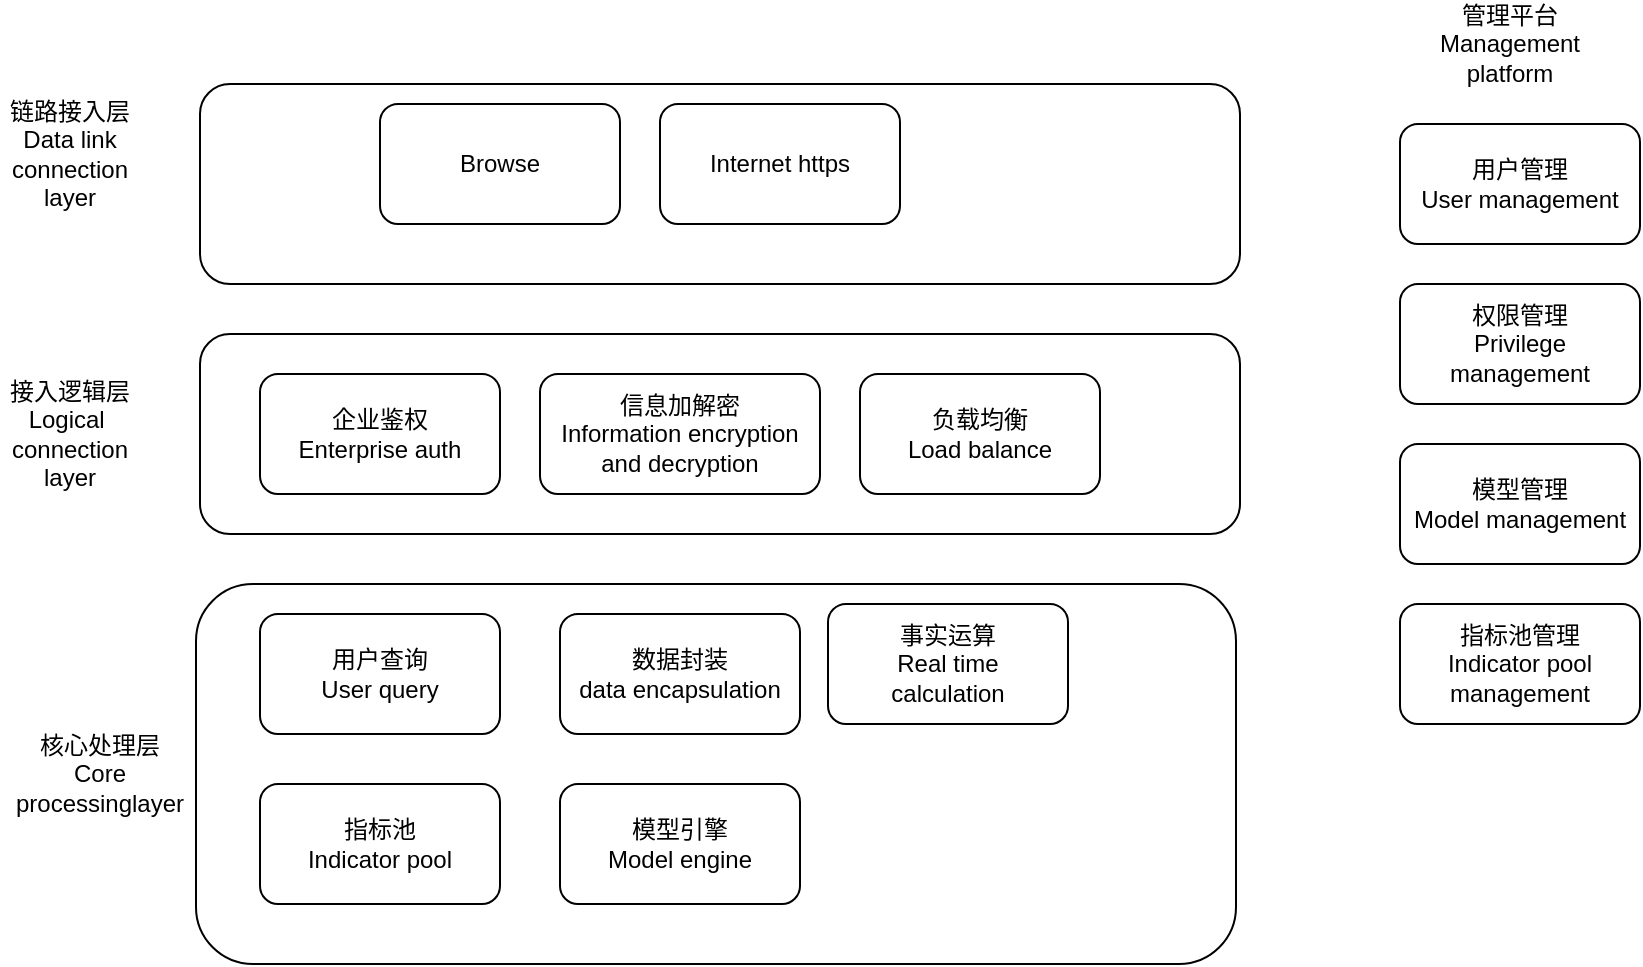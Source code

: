 <mxfile version="13.8.1" type="github"><diagram id="4_7hIKX-5do7LQKLgUZz" name="Page-1"><mxGraphModel dx="1108" dy="394" grid="1" gridSize="10" guides="1" tooltips="1" connect="1" arrows="1" fold="1" page="1" pageScale="1" pageWidth="827" pageHeight="1169" math="0" shadow="0"><root><mxCell id="0"/><mxCell id="1" parent="0"/><mxCell id="XMynrxC5Pl_DYzsq8i4D-1" value="" style="rounded=1;whiteSpace=wrap;html=1;" parent="1" vertex="1"><mxGeometry x="100" y="70" width="520" height="100" as="geometry"/></mxCell><mxCell id="XMynrxC5Pl_DYzsq8i4D-2" value="Browse" style="rounded=1;whiteSpace=wrap;html=1;" parent="1" vertex="1"><mxGeometry x="190" y="80" width="120" height="60" as="geometry"/></mxCell><mxCell id="XMynrxC5Pl_DYzsq8i4D-3" value="链路接入层&lt;br&gt;Data link connection layer" style="text;html=1;strokeColor=none;fillColor=none;align=center;verticalAlign=middle;whiteSpace=wrap;rounded=0;" parent="1" vertex="1"><mxGeometry y="60" width="70" height="90" as="geometry"/></mxCell><mxCell id="XMynrxC5Pl_DYzsq8i4D-4" value="Internet https" style="rounded=1;whiteSpace=wrap;html=1;" parent="1" vertex="1"><mxGeometry x="330" y="80" width="120" height="60" as="geometry"/></mxCell><mxCell id="XMynrxC5Pl_DYzsq8i4D-7" value="接入逻辑层&lt;br&gt;Logical&amp;nbsp; connection layer" style="text;html=1;strokeColor=none;fillColor=none;align=center;verticalAlign=middle;whiteSpace=wrap;rounded=0;" parent="1" vertex="1"><mxGeometry y="200" width="70" height="90" as="geometry"/></mxCell><mxCell id="XMynrxC5Pl_DYzsq8i4D-8" value="" style="rounded=1;whiteSpace=wrap;html=1;" parent="1" vertex="1"><mxGeometry x="100" y="195" width="520" height="100" as="geometry"/></mxCell><mxCell id="XMynrxC5Pl_DYzsq8i4D-9" value="企业鉴权&lt;br&gt;Enterprise auth" style="rounded=1;whiteSpace=wrap;html=1;" parent="1" vertex="1"><mxGeometry x="130" y="215" width="120" height="60" as="geometry"/></mxCell><mxCell id="XMynrxC5Pl_DYzsq8i4D-10" value="信息加解密&lt;br&gt;Information encryption and decryption" style="rounded=1;whiteSpace=wrap;html=1;" parent="1" vertex="1"><mxGeometry x="270" y="215" width="140" height="60" as="geometry"/></mxCell><mxCell id="XMynrxC5Pl_DYzsq8i4D-11" value="负载均衡&lt;br&gt;Load balance" style="rounded=1;whiteSpace=wrap;html=1;" parent="1" vertex="1"><mxGeometry x="430" y="215" width="120" height="60" as="geometry"/></mxCell><mxCell id="XMynrxC5Pl_DYzsq8i4D-12" value="核心处理层&lt;br&gt;Core processinglayer" style="text;html=1;strokeColor=none;fillColor=none;align=center;verticalAlign=middle;whiteSpace=wrap;rounded=0;" parent="1" vertex="1"><mxGeometry y="370" width="100" height="90" as="geometry"/></mxCell><mxCell id="XMynrxC5Pl_DYzsq8i4D-13" value="" style="rounded=1;whiteSpace=wrap;html=1;" parent="1" vertex="1"><mxGeometry x="98" y="320" width="520" height="190" as="geometry"/></mxCell><mxCell id="XMynrxC5Pl_DYzsq8i4D-14" value="用户查询&lt;br&gt;User query" style="rounded=1;whiteSpace=wrap;html=1;" parent="1" vertex="1"><mxGeometry x="130" y="335" width="120" height="60" as="geometry"/></mxCell><mxCell id="XMynrxC5Pl_DYzsq8i4D-15" value="数据封装&lt;br&gt;data encapsulation" style="rounded=1;whiteSpace=wrap;html=1;" parent="1" vertex="1"><mxGeometry x="280" y="335" width="120" height="60" as="geometry"/></mxCell><mxCell id="XMynrxC5Pl_DYzsq8i4D-16" value="事实运算&lt;br&gt;Real time&lt;br&gt;calculation" style="rounded=1;whiteSpace=wrap;html=1;" parent="1" vertex="1"><mxGeometry x="414" y="330" width="120" height="60" as="geometry"/></mxCell><mxCell id="XMynrxC5Pl_DYzsq8i4D-18" value="指标池&lt;br&gt;Indicator pool" style="rounded=1;whiteSpace=wrap;html=1;" parent="1" vertex="1"><mxGeometry x="130" y="420" width="120" height="60" as="geometry"/></mxCell><mxCell id="XMynrxC5Pl_DYzsq8i4D-19" value="模型引擎&lt;br&gt;Model engine" style="rounded=1;whiteSpace=wrap;html=1;" parent="1" vertex="1"><mxGeometry x="280" y="420" width="120" height="60" as="geometry"/></mxCell><mxCell id="XMynrxC5Pl_DYzsq8i4D-23" value="用户管理&lt;br&gt;User management" style="rounded=1;whiteSpace=wrap;html=1;" parent="1" vertex="1"><mxGeometry x="700" y="90" width="120" height="60" as="geometry"/></mxCell><mxCell id="XMynrxC5Pl_DYzsq8i4D-24" value="权限管理&lt;br&gt;Privilege management" style="rounded=1;whiteSpace=wrap;html=1;" parent="1" vertex="1"><mxGeometry x="700" y="170" width="120" height="60" as="geometry"/></mxCell><mxCell id="XMynrxC5Pl_DYzsq8i4D-25" value="模型管理&lt;br&gt;Model management" style="rounded=1;whiteSpace=wrap;html=1;" parent="1" vertex="1"><mxGeometry x="700" y="250" width="120" height="60" as="geometry"/></mxCell><mxCell id="XMynrxC5Pl_DYzsq8i4D-26" value="指标池管理&lt;br&gt;Indicator pool management" style="rounded=1;whiteSpace=wrap;html=1;" parent="1" vertex="1"><mxGeometry x="700" y="330" width="120" height="60" as="geometry"/></mxCell><mxCell id="XMynrxC5Pl_DYzsq8i4D-27" value="管理平台&lt;br&gt;Management platform" style="text;html=1;strokeColor=none;fillColor=none;align=center;verticalAlign=middle;whiteSpace=wrap;rounded=0;" parent="1" vertex="1"><mxGeometry x="710" y="30" width="90" height="40" as="geometry"/></mxCell></root></mxGraphModel></diagram></mxfile>